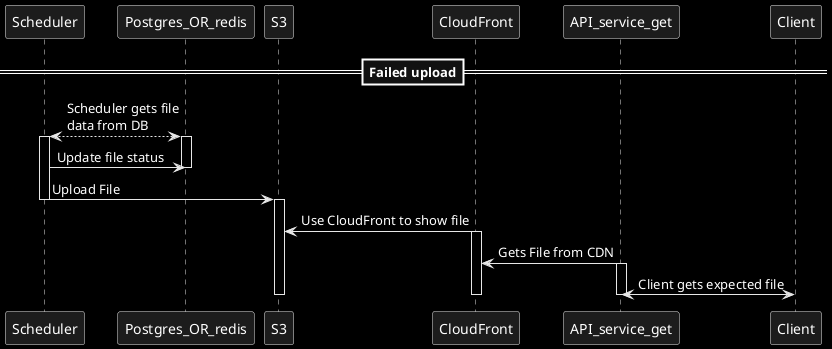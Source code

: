 @startuml
skinparam monochrome reverse

==Failed upload==

Scheduler <--> Postgres_OR_redis: Scheduler gets file\ndata from DB
activate Postgres_OR_redis
activate Scheduler
Scheduler -> Postgres_OR_redis: Update file status
deactivate Postgres_OR_redis
Scheduler -> S3: Upload File
deactivate Scheduler

activate S3
S3 <- CloudFront: Use CloudFront to show file
activate CloudFront
CloudFront <- API_service_get: Gets File from CDN
activate API_service_get
API_service_get <-> Client: Client gets expected file
deactivate CloudFront
deactivate API_service_get
deactivate S3
@enduml